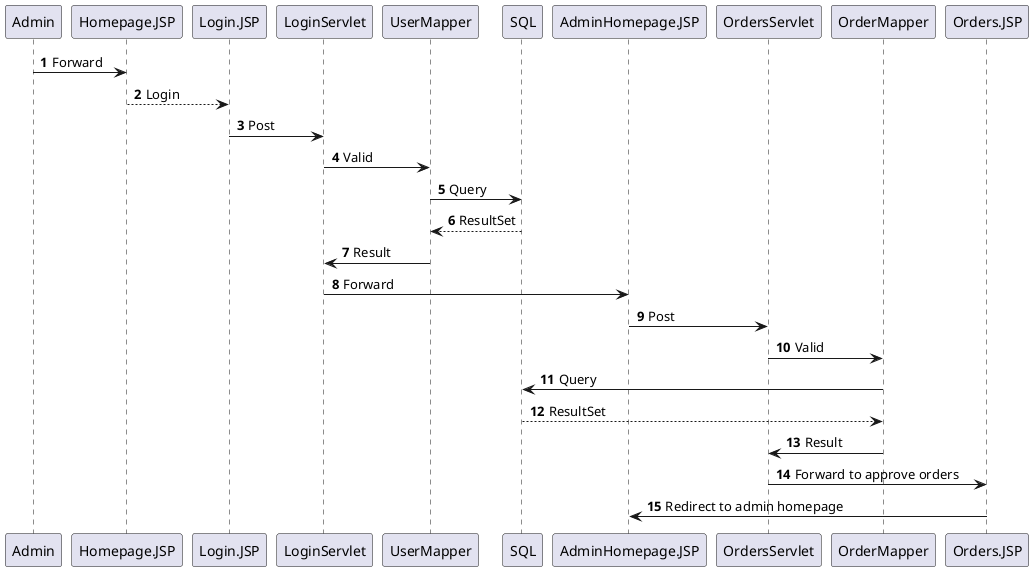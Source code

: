 @startuml
'https://plantuml.com/sequence-diagram

autonumber

Admin -> Homepage.JSP: Forward
Homepage.JSP --> Login.JSP: Login
Login.JSP -> LoginServlet: Post
LoginServlet -> UserMapper: Valid
UserMapper -> SQL: Query
SQL --> UserMapper: ResultSet
UserMapper -> LoginServlet: Result
LoginServlet -> AdminHomepage.JSP: Forward
AdminHomepage.JSP -> OrdersServlet: Post
OrdersServlet -> OrderMapper: Valid
OrderMapper -> SQL: Query
SQL --> OrderMapper: ResultSet
OrderMapper -> OrdersServlet: Result
OrdersServlet -> Orders.JSP: Forward to approve orders
Orders.JSP -> AdminHomepage.JSP: Redirect to admin homepage

@enduml